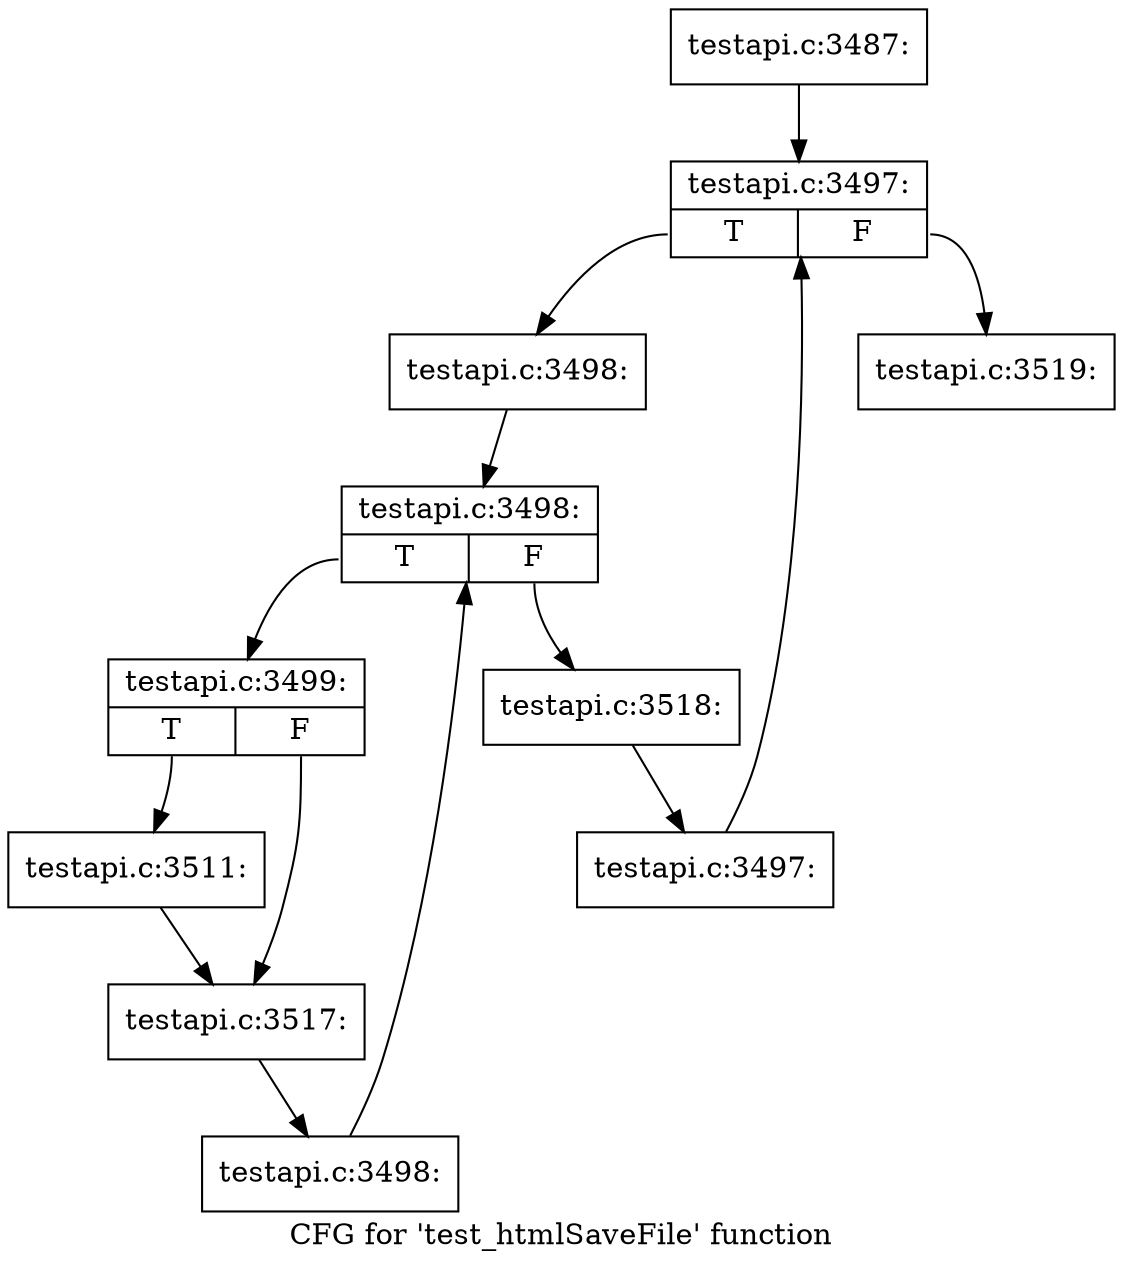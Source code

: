 digraph "CFG for 'test_htmlSaveFile' function" {
	label="CFG for 'test_htmlSaveFile' function";

	Node0x41ee130 [shape=record,label="{testapi.c:3487:}"];
	Node0x41ee130 -> Node0x42151e0;
	Node0x42151e0 [shape=record,label="{testapi.c:3497:|{<s0>T|<s1>F}}"];
	Node0x42151e0:s0 -> Node0x42154c0;
	Node0x42151e0:s1 -> Node0x4215040;
	Node0x42154c0 [shape=record,label="{testapi.c:3498:}"];
	Node0x42154c0 -> Node0x42158b0;
	Node0x42158b0 [shape=record,label="{testapi.c:3498:|{<s0>T|<s1>F}}"];
	Node0x42158b0:s0 -> Node0x4215b30;
	Node0x42158b0:s1 -> Node0x4215790;
	Node0x4215b30 [shape=record,label="{testapi.c:3499:|{<s0>T|<s1>F}}"];
	Node0x4215b30:s0 -> Node0x4216c80;
	Node0x4215b30:s1 -> Node0x4216fb0;
	Node0x4216c80 [shape=record,label="{testapi.c:3511:}"];
	Node0x4216c80 -> Node0x4216fb0;
	Node0x4216fb0 [shape=record,label="{testapi.c:3517:}"];
	Node0x4216fb0 -> Node0x4215aa0;
	Node0x4215aa0 [shape=record,label="{testapi.c:3498:}"];
	Node0x4215aa0 -> Node0x42158b0;
	Node0x4215790 [shape=record,label="{testapi.c:3518:}"];
	Node0x4215790 -> Node0x4215430;
	Node0x4215430 [shape=record,label="{testapi.c:3497:}"];
	Node0x4215430 -> Node0x42151e0;
	Node0x4215040 [shape=record,label="{testapi.c:3519:}"];
}
